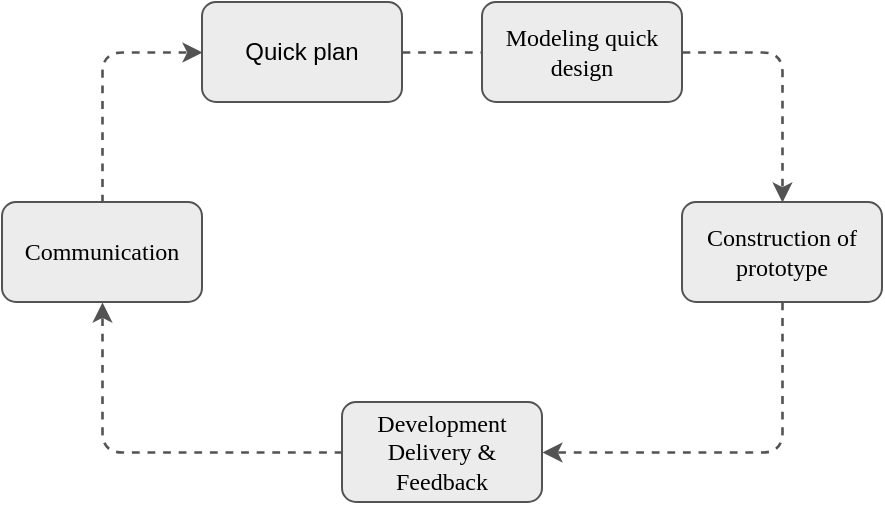 <mxfile version="21.1.4" type="github">
  <diagram name="Page-1" id="UayGCfJ97A4wb-J5shJN">
    <mxGraphModel dx="662" dy="398" grid="1" gridSize="10" guides="1" tooltips="1" connect="1" arrows="1" fold="1" page="1" pageScale="1" pageWidth="850" pageHeight="1100" math="0" shadow="0">
      <root>
        <mxCell id="0" />
        <mxCell id="1" parent="0" />
        <mxCell id="elFiDxT0RZDuDSS1idMg-5" value="" style="edgeStyle=orthogonalEdgeStyle;orthogonalLoop=1;jettySize=auto;html=1;strokeWidth=1.3;exitX=0.5;exitY=0;exitDx=0;exitDy=0;entryX=0;entryY=0.5;entryDx=0;entryDy=0;elbow=vertical;strokeColor=#535353;dashed=1;rounded=1;" edge="1" parent="1" source="elFiDxT0RZDuDSS1idMg-3" target="elFiDxT0RZDuDSS1idMg-4">
          <mxGeometry relative="1" as="geometry" />
        </mxCell>
        <mxCell id="elFiDxT0RZDuDSS1idMg-3" value="Communication" style="rounded=1;whiteSpace=wrap;html=1;absoluteArcSize=1;arcSize=14;strokeWidth=1;strokeColor=#535353;fillColor=#ECECEC;fontFamily=Ubuntu;" vertex="1" parent="1">
          <mxGeometry x="160" y="200" width="100" height="50" as="geometry" />
        </mxCell>
        <mxCell id="elFiDxT0RZDuDSS1idMg-8" value="" style="edgeStyle=orthogonalEdgeStyle;rounded=0;orthogonalLoop=1;jettySize=auto;html=1;entryX=0;entryY=0.5;entryDx=0;entryDy=0;endArrow=none;endFill=0;strokeWidth=1.3;strokeColor=#535353;dashed=1;" edge="1" parent="1" source="elFiDxT0RZDuDSS1idMg-4" target="elFiDxT0RZDuDSS1idMg-6">
          <mxGeometry relative="1" as="geometry" />
        </mxCell>
        <mxCell id="elFiDxT0RZDuDSS1idMg-4" value="Quick plan" style="rounded=1;whiteSpace=wrap;html=1;arcSize=14;strokeWidth=1;strokeColor=#535353;fillColor=#ECECEC;" vertex="1" parent="1">
          <mxGeometry x="260" y="100" width="100" height="50" as="geometry" />
        </mxCell>
        <mxCell id="elFiDxT0RZDuDSS1idMg-15" value="" style="edgeStyle=orthogonalEdgeStyle;orthogonalLoop=1;jettySize=auto;html=1;strokeWidth=1.3;strokeColor=#535353;exitX=1;exitY=0.5;exitDx=0;exitDy=0;entryX=0.5;entryY=0;entryDx=0;entryDy=0;dashed=1;rounded=1;jumpStyle=none;" edge="1" parent="1" source="elFiDxT0RZDuDSS1idMg-6" target="elFiDxT0RZDuDSS1idMg-9">
          <mxGeometry relative="1" as="geometry" />
        </mxCell>
        <mxCell id="elFiDxT0RZDuDSS1idMg-6" value="Modeling quick design" style="rounded=1;whiteSpace=wrap;html=1;arcSize=14;strokeWidth=1;strokeColor=#535353;fillColor=#ECECEC;fontFamily=Ubuntu;fontSource=https%3A%2F%2Ffonts.googleapis.com%2Fcss%3Ffamily%3DUbuntu;" vertex="1" parent="1">
          <mxGeometry x="400" y="100" width="100" height="50" as="geometry" />
        </mxCell>
        <mxCell id="elFiDxT0RZDuDSS1idMg-13" value="" style="edgeStyle=orthogonalEdgeStyle;orthogonalLoop=1;jettySize=auto;html=1;strokeWidth=1.3;exitX=0.5;exitY=1;exitDx=0;exitDy=0;entryX=1;entryY=0.5;entryDx=0;entryDy=0;strokeColor=#535353;dashed=1;rounded=1;jumpStyle=line;" edge="1" parent="1" source="elFiDxT0RZDuDSS1idMg-9" target="elFiDxT0RZDuDSS1idMg-12">
          <mxGeometry relative="1" as="geometry" />
        </mxCell>
        <mxCell id="elFiDxT0RZDuDSS1idMg-9" value="Construction of prototype" style="rounded=1;whiteSpace=wrap;html=1;arcSize=14;strokeWidth=1;strokeColor=#535353;fillColor=#ECECEC;fontFamily=Ubuntu;" vertex="1" parent="1">
          <mxGeometry x="500" y="200" width="100" height="50" as="geometry" />
        </mxCell>
        <mxCell id="elFiDxT0RZDuDSS1idMg-14" style="edgeStyle=orthogonalEdgeStyle;orthogonalLoop=1;jettySize=auto;html=1;entryX=0.5;entryY=1;entryDx=0;entryDy=0;strokeWidth=1.3;exitX=0;exitY=0.5;exitDx=0;exitDy=0;strokeColor=#535353;dashed=1;rounded=1;" edge="1" parent="1" source="elFiDxT0RZDuDSS1idMg-12" target="elFiDxT0RZDuDSS1idMg-3">
          <mxGeometry relative="1" as="geometry" />
        </mxCell>
        <mxCell id="elFiDxT0RZDuDSS1idMg-12" value="Development Delivery &amp;amp; Feedback" style="rounded=1;whiteSpace=wrap;html=1;arcSize=14;strokeWidth=1;strokeColor=#535353;fillColor=#ECECEC;fontFamily=Ubuntu;" vertex="1" parent="1">
          <mxGeometry x="330" y="300" width="100" height="50" as="geometry" />
        </mxCell>
      </root>
    </mxGraphModel>
  </diagram>
</mxfile>
